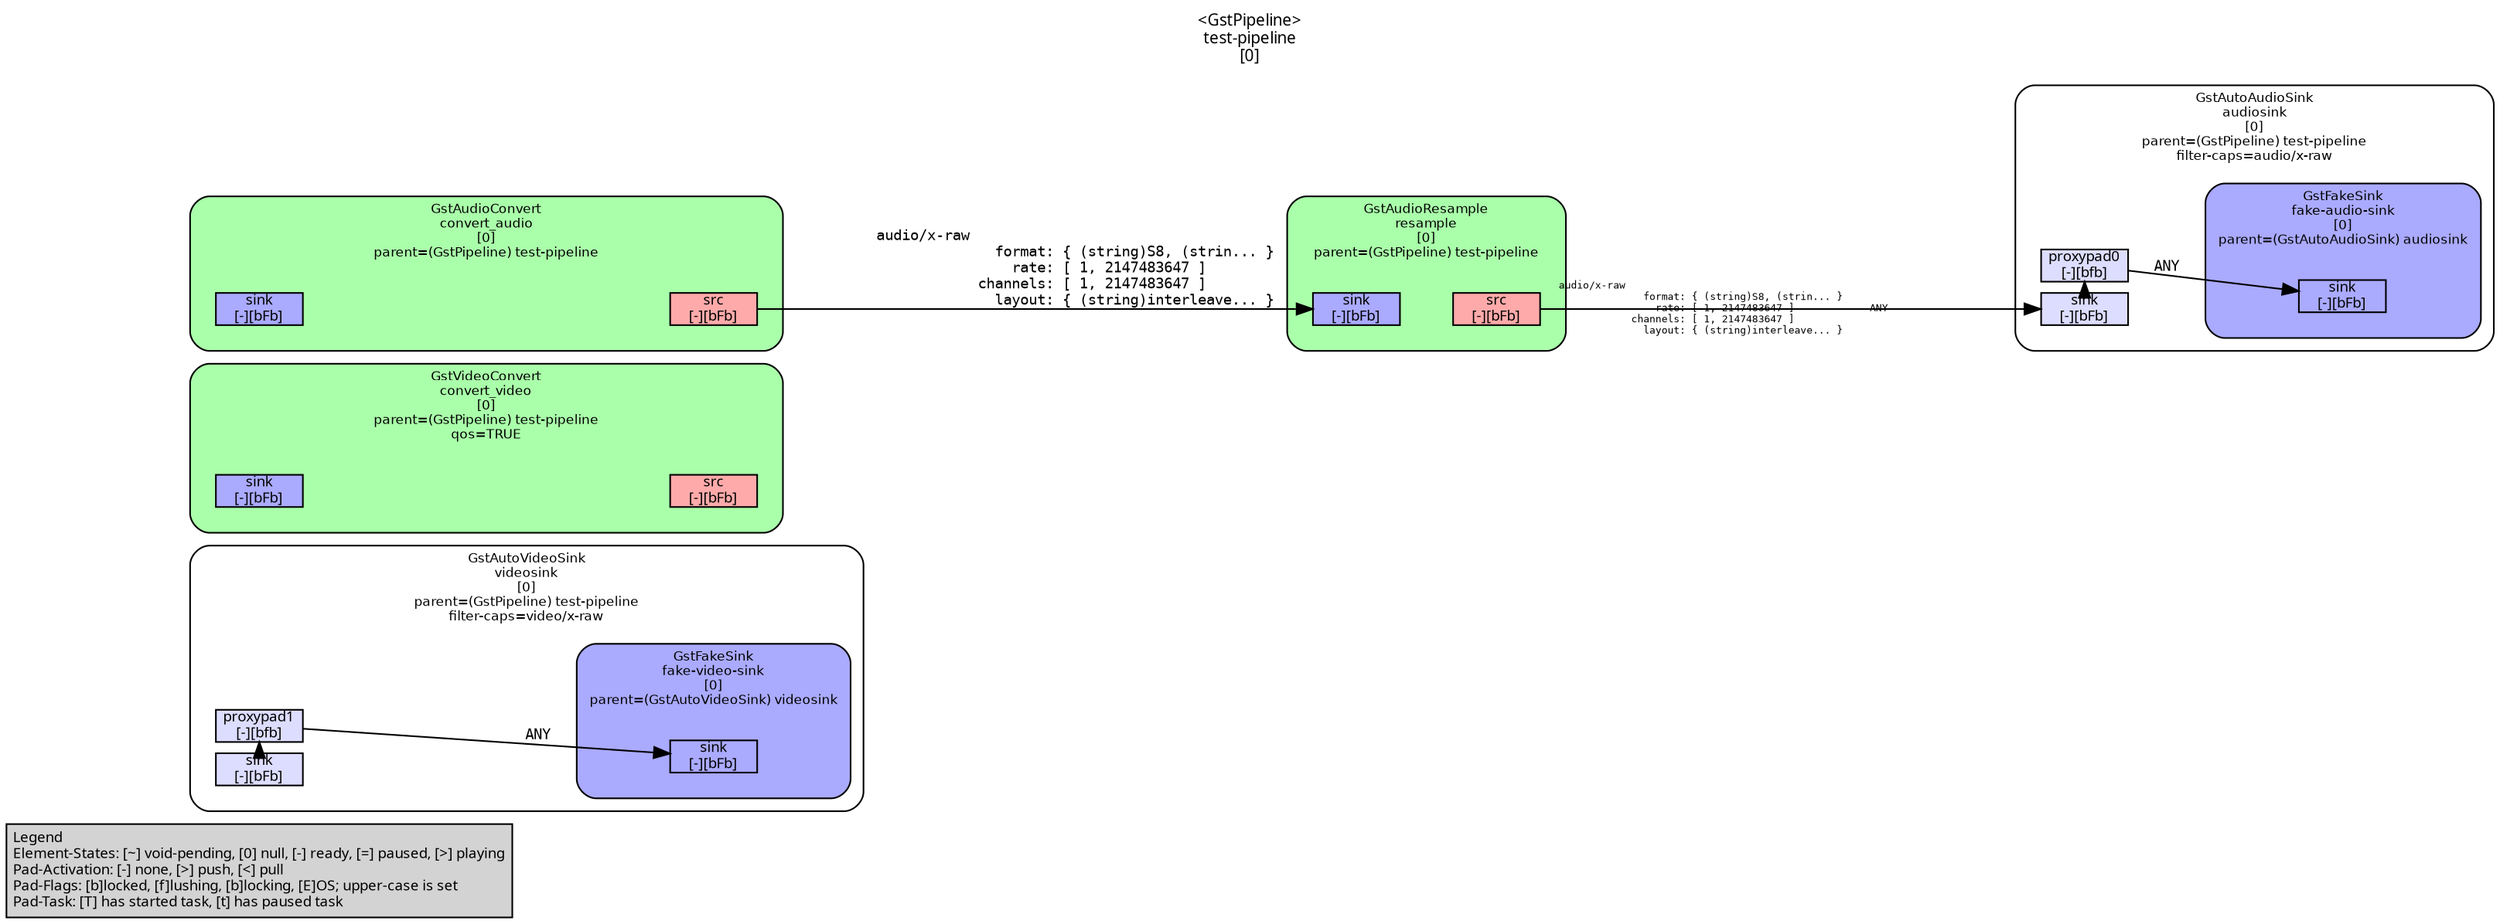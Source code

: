 digraph pipeline {
  rankdir=LR;
  fontname="sans";
  fontsize="10";
  labelloc=t;
  nodesep=.1;
  ranksep=.2;
  label="<GstPipeline>\ntest-pipeline\n[0]";
  node [style="filled,rounded", shape=box, fontsize="9", fontname="sans", margin="0.0,0.0"];
  edge [labelfontsize="6", fontsize="9", fontname="monospace"];
  
  legend [
    pos="0,0!",
    margin="0.05,0.05",
    style="filled",
    label="Legend\lElement-States: [~] void-pending, [0] null, [-] ready, [=] paused, [>] playing\lPad-Activation: [-] none, [>] push, [<] pull\lPad-Flags: [b]locked, [f]lushing, [b]locking, [E]OS; upper-case is set\lPad-Task: [T] has started task, [t] has paused task\l",
  ];
  subgraph cluster_videosink_0x55be8ee6a210 {
    fontname="Bitstream Vera Sans";
    fontsize="8";
    style="filled,rounded";
    color=black;
    label="GstAutoVideoSink\nvideosink\n[0]\nparent=(GstPipeline) test-pipeline\nfilter-caps=video/x-raw";
    subgraph cluster_videosink_0x55be8ee6a210_sink {
      label="";
      style="invis";
      _proxypad1_0x55be8ee5e550 [color=black, fillcolor="#ddddff", label="proxypad1\n[-][bfb]", height="0.2", style="filled,solid"];
    videosink_0x55be8ee6a210_sink_0x55be8ee6c300 -> _proxypad1_0x55be8ee5e550 [style=dashed, minlen=0]
      videosink_0x55be8ee6a210_sink_0x55be8ee6c300 [color=black, fillcolor="#ddddff", label="sink\n[-][bFb]", height="0.2", style="filled,solid"];
    }

    fillcolor="#ffffff";
    subgraph cluster_fake_video_sink_0x55be8ee73830 {
      fontname="Bitstream Vera Sans";
      fontsize="8";
      style="filled,rounded";
      color=black;
      label="GstFakeSink\nfake-video-sink\n[0]\nparent=(GstAutoVideoSink) videosink";
      subgraph cluster_fake_video_sink_0x55be8ee73830_sink {
        label="";
        style="invis";
        fake_video_sink_0x55be8ee73830_sink_0x55be8ee62c20 [color=black, fillcolor="#aaaaff", label="sink\n[-][bFb]", height="0.2", style="filled,solid"];
      }

      fillcolor="#aaaaff";
    }

    _proxypad1_0x55be8ee5e550 -> fake_video_sink_0x55be8ee73830_sink_0x55be8ee62c20 [label="ANY"]
  }

  subgraph cluster_convert_video_0x55be8ee7e8d0 {
    fontname="Bitstream Vera Sans";
    fontsize="8";
    style="filled,rounded";
    color=black;
    label="GstVideoConvert\nconvert_video\n[0]\nparent=(GstPipeline) test-pipeline\nqos=TRUE";
    subgraph cluster_convert_video_0x55be8ee7e8d0_sink {
      label="";
      style="invis";
      convert_video_0x55be8ee7e8d0_sink_0x55be8ee62e70 [color=black, fillcolor="#aaaaff", label="sink\n[-][bFb]", height="0.2", style="filled,solid"];
    }

    subgraph cluster_convert_video_0x55be8ee7e8d0_src {
      label="";
      style="invis";
      convert_video_0x55be8ee7e8d0_src_0x55be8ee630c0 [color=black, fillcolor="#ffaaaa", label="src\n[-][bFb]", height="0.2", style="filled,solid"];
    }

    convert_video_0x55be8ee7e8d0_sink_0x55be8ee62e70 -> convert_video_0x55be8ee7e8d0_src_0x55be8ee630c0 [style="invis"];
    fillcolor="#aaffaa";
  }

  subgraph cluster_audiosink_0x55be8ee6a020 {
    fontname="Bitstream Vera Sans";
    fontsize="8";
    style="filled,rounded";
    color=black;
    label="GstAutoAudioSink\naudiosink\n[0]\nparent=(GstPipeline) test-pipeline\nfilter-caps=audio/x-raw";
    subgraph cluster_audiosink_0x55be8ee6a020_sink {
      label="";
      style="invis";
      _proxypad0_0x55be8ee5e2f0 [color=black, fillcolor="#ddddff", label="proxypad0\n[-][bfb]", height="0.2", style="filled,solid"];
    audiosink_0x55be8ee6a020_sink_0x55be8ee6c080 -> _proxypad0_0x55be8ee5e2f0 [style=dashed, minlen=0]
      audiosink_0x55be8ee6a020_sink_0x55be8ee6c080 [color=black, fillcolor="#ddddff", label="sink\n[-][bFb]", height="0.2", style="filled,solid"];
    }

    fillcolor="#ffffff";
    subgraph cluster_fake_audio_sink_0x55be8ee72dd0 {
      fontname="Bitstream Vera Sans";
      fontsize="8";
      style="filled,rounded";
      color=black;
      label="GstFakeSink\nfake-audio-sink\n[0]\nparent=(GstAutoAudioSink) audiosink";
      subgraph cluster_fake_audio_sink_0x55be8ee72dd0_sink {
        label="";
        style="invis";
        fake_audio_sink_0x55be8ee72dd0_sink_0x55be8ee629d0 [color=black, fillcolor="#aaaaff", label="sink\n[-][bFb]", height="0.2", style="filled,solid"];
      }

      fillcolor="#aaaaff";
    }

    _proxypad0_0x55be8ee5e2f0 -> fake_audio_sink_0x55be8ee72dd0_sink_0x55be8ee629d0 [label="ANY"]
  }

  subgraph cluster_resample_0x55be8ee673a0 {
    fontname="Bitstream Vera Sans";
    fontsize="8";
    style="filled,rounded";
    color=black;
    label="GstAudioResample\nresample\n[0]\nparent=(GstPipeline) test-pipeline";
    subgraph cluster_resample_0x55be8ee673a0_sink {
      label="";
      style="invis";
      resample_0x55be8ee673a0_sink_0x55be8ee62530 [color=black, fillcolor="#aaaaff", label="sink\n[-][bFb]", height="0.2", style="filled,solid"];
    }

    subgraph cluster_resample_0x55be8ee673a0_src {
      label="";
      style="invis";
      resample_0x55be8ee673a0_src_0x55be8ee62780 [color=black, fillcolor="#ffaaaa", label="src\n[-][bFb]", height="0.2", style="filled,solid"];
    }

    resample_0x55be8ee673a0_sink_0x55be8ee62530 -> resample_0x55be8ee673a0_src_0x55be8ee62780 [style="invis"];
    fillcolor="#aaffaa";
  }

  resample_0x55be8ee673a0_src_0x55be8ee62780 -> audiosink_0x55be8ee6a020_sink_0x55be8ee6c080 [labeldistance="10", labelangle="0", label="                                                  ", taillabel="audio/x-raw\l              format: { (string)S8, (strin... }\l                rate: [ 1, 2147483647 ]\l            channels: [ 1, 2147483647 ]\l              layout: { (string)interleave... }\l", headlabel="ANY"]
  subgraph cluster_convert_audio_0x55be8ee61a80 {
    fontname="Bitstream Vera Sans";
    fontsize="8";
    style="filled,rounded";
    color=black;
    label="GstAudioConvert\nconvert_audio\n[0]\nparent=(GstPipeline) test-pipeline";
    subgraph cluster_convert_audio_0x55be8ee61a80_sink {
      label="";
      style="invis";
      convert_audio_0x55be8ee61a80_sink_0x55be8ee62090 [color=black, fillcolor="#aaaaff", label="sink\n[-][bFb]", height="0.2", style="filled,solid"];
    }

    subgraph cluster_convert_audio_0x55be8ee61a80_src {
      label="";
      style="invis";
      convert_audio_0x55be8ee61a80_src_0x55be8ee622e0 [color=black, fillcolor="#ffaaaa", label="src\n[-][bFb]", height="0.2", style="filled,solid"];
    }

    convert_audio_0x55be8ee61a80_sink_0x55be8ee62090 -> convert_audio_0x55be8ee61a80_src_0x55be8ee622e0 [style="invis"];
    fillcolor="#aaffaa";
  }

  convert_audio_0x55be8ee61a80_src_0x55be8ee622e0 -> resample_0x55be8ee673a0_sink_0x55be8ee62530 [label="audio/x-raw\l              format: { (string)S8, (strin... }\l                rate: [ 1, 2147483647 ]\l            channels: [ 1, 2147483647 ]\l              layout: { (string)interleave... }\l"]
  subgraph cluster_source_0x55be8ee5e060 {
    fontname="Bitstream Vera Sans";
    fontsize="8";
    style="filled,rounded";
    color=black;
    label="GstURIDecodeBin\nsource\n[0]\nparent=(GstPipeline) test-pipeline\ncaps=video/x-raw(ANY); audio/x-raw(ANY); text/x-raw(ANY); subpicture/x-dvd; subpictur…";
    fillcolor="#ffffff";
  }

}
